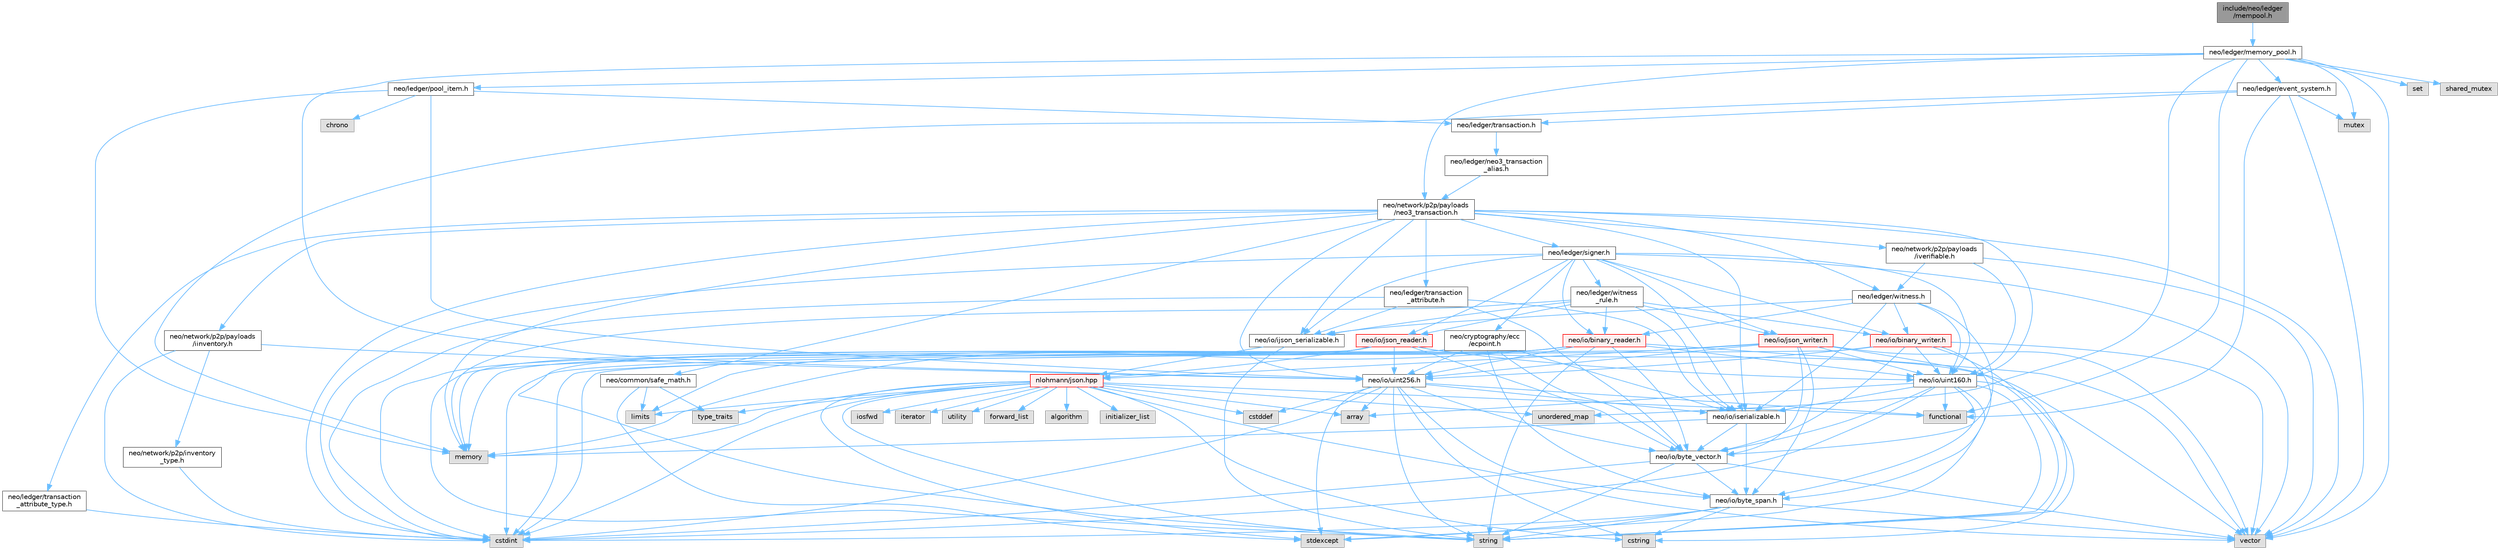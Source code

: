 digraph "include/neo/ledger/mempool.h"
{
 // LATEX_PDF_SIZE
  bgcolor="transparent";
  edge [fontname=Helvetica,fontsize=10,labelfontname=Helvetica,labelfontsize=10];
  node [fontname=Helvetica,fontsize=10,shape=box,height=0.2,width=0.4];
  Node1 [id="Node000001",label="include/neo/ledger\l/mempool.h",height=0.2,width=0.4,color="gray40", fillcolor="grey60", style="filled", fontcolor="black",tooltip=" "];
  Node1 -> Node2 [id="edge1_Node000001_Node000002",color="steelblue1",style="solid",tooltip=" "];
  Node2 [id="Node000002",label="neo/ledger/memory_pool.h",height=0.2,width=0.4,color="grey40", fillcolor="white", style="filled",URL="$ledger_2memory__pool_8h.html",tooltip=" "];
  Node2 -> Node3 [id="edge2_Node000002_Node000003",color="steelblue1",style="solid",tooltip=" "];
  Node3 [id="Node000003",label="neo/io/uint256.h",height=0.2,width=0.4,color="grey40", fillcolor="white", style="filled",URL="$uint256_8h.html",tooltip=" "];
  Node3 -> Node4 [id="edge3_Node000003_Node000004",color="steelblue1",style="solid",tooltip=" "];
  Node4 [id="Node000004",label="neo/io/byte_span.h",height=0.2,width=0.4,color="grey40", fillcolor="white", style="filled",URL="$io_2byte__span_8h.html",tooltip=" "];
  Node4 -> Node5 [id="edge4_Node000004_Node000005",color="steelblue1",style="solid",tooltip=" "];
  Node5 [id="Node000005",label="cstdint",height=0.2,width=0.4,color="grey60", fillcolor="#E0E0E0", style="filled",tooltip=" "];
  Node4 -> Node6 [id="edge5_Node000004_Node000006",color="steelblue1",style="solid",tooltip=" "];
  Node6 [id="Node000006",label="cstring",height=0.2,width=0.4,color="grey60", fillcolor="#E0E0E0", style="filled",tooltip=" "];
  Node4 -> Node7 [id="edge6_Node000004_Node000007",color="steelblue1",style="solid",tooltip=" "];
  Node7 [id="Node000007",label="stdexcept",height=0.2,width=0.4,color="grey60", fillcolor="#E0E0E0", style="filled",tooltip=" "];
  Node4 -> Node8 [id="edge7_Node000004_Node000008",color="steelblue1",style="solid",tooltip=" "];
  Node8 [id="Node000008",label="string",height=0.2,width=0.4,color="grey60", fillcolor="#E0E0E0", style="filled",tooltip=" "];
  Node4 -> Node9 [id="edge8_Node000004_Node000009",color="steelblue1",style="solid",tooltip=" "];
  Node9 [id="Node000009",label="vector",height=0.2,width=0.4,color="grey60", fillcolor="#E0E0E0", style="filled",tooltip=" "];
  Node3 -> Node10 [id="edge9_Node000003_Node000010",color="steelblue1",style="solid",tooltip=" "];
  Node10 [id="Node000010",label="neo/io/byte_vector.h",height=0.2,width=0.4,color="grey40", fillcolor="white", style="filled",URL="$io_2byte__vector_8h.html",tooltip=" "];
  Node10 -> Node4 [id="edge10_Node000010_Node000004",color="steelblue1",style="solid",tooltip=" "];
  Node10 -> Node5 [id="edge11_Node000010_Node000005",color="steelblue1",style="solid",tooltip=" "];
  Node10 -> Node8 [id="edge12_Node000010_Node000008",color="steelblue1",style="solid",tooltip=" "];
  Node10 -> Node9 [id="edge13_Node000010_Node000009",color="steelblue1",style="solid",tooltip=" "];
  Node3 -> Node11 [id="edge14_Node000003_Node000011",color="steelblue1",style="solid",tooltip=" "];
  Node11 [id="Node000011",label="neo/io/iserializable.h",height=0.2,width=0.4,color="grey40", fillcolor="white", style="filled",URL="$iserializable_8h.html",tooltip=" "];
  Node11 -> Node4 [id="edge15_Node000011_Node000004",color="steelblue1",style="solid",tooltip=" "];
  Node11 -> Node10 [id="edge16_Node000011_Node000010",color="steelblue1",style="solid",tooltip=" "];
  Node11 -> Node12 [id="edge17_Node000011_Node000012",color="steelblue1",style="solid",tooltip=" "];
  Node12 [id="Node000012",label="memory",height=0.2,width=0.4,color="grey60", fillcolor="#E0E0E0", style="filled",tooltip=" "];
  Node3 -> Node13 [id="edge18_Node000003_Node000013",color="steelblue1",style="solid",tooltip=" "];
  Node13 [id="Node000013",label="array",height=0.2,width=0.4,color="grey60", fillcolor="#E0E0E0", style="filled",tooltip=" "];
  Node3 -> Node14 [id="edge19_Node000003_Node000014",color="steelblue1",style="solid",tooltip=" "];
  Node14 [id="Node000014",label="cstddef",height=0.2,width=0.4,color="grey60", fillcolor="#E0E0E0", style="filled",tooltip=" "];
  Node3 -> Node5 [id="edge20_Node000003_Node000005",color="steelblue1",style="solid",tooltip=" "];
  Node3 -> Node6 [id="edge21_Node000003_Node000006",color="steelblue1",style="solid",tooltip=" "];
  Node3 -> Node15 [id="edge22_Node000003_Node000015",color="steelblue1",style="solid",tooltip=" "];
  Node15 [id="Node000015",label="functional",height=0.2,width=0.4,color="grey60", fillcolor="#E0E0E0", style="filled",tooltip=" "];
  Node3 -> Node7 [id="edge23_Node000003_Node000007",color="steelblue1",style="solid",tooltip=" "];
  Node3 -> Node8 [id="edge24_Node000003_Node000008",color="steelblue1",style="solid",tooltip=" "];
  Node2 -> Node16 [id="edge25_Node000002_Node000016",color="steelblue1",style="solid",tooltip=" "];
  Node16 [id="Node000016",label="neo/ledger/event_system.h",height=0.2,width=0.4,color="grey40", fillcolor="white", style="filled",URL="$event__system_8h.html",tooltip=" "];
  Node16 -> Node15 [id="edge26_Node000016_Node000015",color="steelblue1",style="solid",tooltip=" "];
  Node16 -> Node12 [id="edge27_Node000016_Node000012",color="steelblue1",style="solid",tooltip=" "];
  Node16 -> Node17 [id="edge28_Node000016_Node000017",color="steelblue1",style="solid",tooltip=" "];
  Node17 [id="Node000017",label="mutex",height=0.2,width=0.4,color="grey60", fillcolor="#E0E0E0", style="filled",tooltip=" "];
  Node16 -> Node9 [id="edge29_Node000016_Node000009",color="steelblue1",style="solid",tooltip=" "];
  Node16 -> Node18 [id="edge30_Node000016_Node000018",color="steelblue1",style="solid",tooltip=" "];
  Node18 [id="Node000018",label="neo/ledger/transaction.h",height=0.2,width=0.4,color="grey40", fillcolor="white", style="filled",URL="$ledger_2transaction_8h.html",tooltip=" "];
  Node18 -> Node19 [id="edge31_Node000018_Node000019",color="steelblue1",style="solid",tooltip=" "];
  Node19 [id="Node000019",label="neo/ledger/neo3_transaction\l_alias.h",height=0.2,width=0.4,color="grey40", fillcolor="white", style="filled",URL="$neo3__transaction__alias_8h.html",tooltip=" "];
  Node19 -> Node20 [id="edge32_Node000019_Node000020",color="steelblue1",style="solid",tooltip=" "];
  Node20 [id="Node000020",label="neo/network/p2p/payloads\l/neo3_transaction.h",height=0.2,width=0.4,color="grey40", fillcolor="white", style="filled",URL="$neo3__transaction_8h.html",tooltip=" "];
  Node20 -> Node21 [id="edge33_Node000020_Node000021",color="steelblue1",style="solid",tooltip=" "];
  Node21 [id="Node000021",label="neo/common/safe_math.h",height=0.2,width=0.4,color="grey40", fillcolor="white", style="filled",URL="$safe__math_8h.html",tooltip=" "];
  Node21 -> Node22 [id="edge34_Node000021_Node000022",color="steelblue1",style="solid",tooltip=" "];
  Node22 [id="Node000022",label="limits",height=0.2,width=0.4,color="grey60", fillcolor="#E0E0E0", style="filled",tooltip=" "];
  Node21 -> Node7 [id="edge35_Node000021_Node000007",color="steelblue1",style="solid",tooltip=" "];
  Node21 -> Node23 [id="edge36_Node000021_Node000023",color="steelblue1",style="solid",tooltip=" "];
  Node23 [id="Node000023",label="type_traits",height=0.2,width=0.4,color="grey60", fillcolor="#E0E0E0", style="filled",tooltip=" "];
  Node20 -> Node24 [id="edge37_Node000020_Node000024",color="steelblue1",style="solid",tooltip=" "];
  Node24 [id="Node000024",label="neo/io/ijson_serializable.h",height=0.2,width=0.4,color="grey40", fillcolor="white", style="filled",URL="$ijson__serializable_8h.html",tooltip=" "];
  Node24 -> Node25 [id="edge38_Node000024_Node000025",color="steelblue1",style="solid",tooltip=" "];
  Node25 [id="Node000025",label="nlohmann/json.hpp",height=0.2,width=0.4,color="red", fillcolor="#FFF0F0", style="filled",URL="$json_8hpp.html",tooltip=" "];
  Node25 -> Node26 [id="edge39_Node000025_Node000026",color="steelblue1",style="solid",tooltip=" "];
  Node26 [id="Node000026",label="algorithm",height=0.2,width=0.4,color="grey60", fillcolor="#E0E0E0", style="filled",tooltip=" "];
  Node25 -> Node14 [id="edge40_Node000025_Node000014",color="steelblue1",style="solid",tooltip=" "];
  Node25 -> Node15 [id="edge41_Node000025_Node000015",color="steelblue1",style="solid",tooltip=" "];
  Node25 -> Node27 [id="edge42_Node000025_Node000027",color="steelblue1",style="solid",tooltip=" "];
  Node27 [id="Node000027",label="initializer_list",height=0.2,width=0.4,color="grey60", fillcolor="#E0E0E0", style="filled",tooltip=" "];
  Node25 -> Node28 [id="edge43_Node000025_Node000028",color="steelblue1",style="solid",tooltip=" "];
  Node28 [id="Node000028",label="iosfwd",height=0.2,width=0.4,color="grey60", fillcolor="#E0E0E0", style="filled",tooltip=" "];
  Node25 -> Node29 [id="edge44_Node000025_Node000029",color="steelblue1",style="solid",tooltip=" "];
  Node29 [id="Node000029",label="iterator",height=0.2,width=0.4,color="grey60", fillcolor="#E0E0E0", style="filled",tooltip=" "];
  Node25 -> Node12 [id="edge45_Node000025_Node000012",color="steelblue1",style="solid",tooltip=" "];
  Node25 -> Node8 [id="edge46_Node000025_Node000008",color="steelblue1",style="solid",tooltip=" "];
  Node25 -> Node30 [id="edge47_Node000025_Node000030",color="steelblue1",style="solid",tooltip=" "];
  Node30 [id="Node000030",label="utility",height=0.2,width=0.4,color="grey60", fillcolor="#E0E0E0", style="filled",tooltip=" "];
  Node25 -> Node9 [id="edge48_Node000025_Node000009",color="steelblue1",style="solid",tooltip=" "];
  Node25 -> Node13 [id="edge49_Node000025_Node000013",color="steelblue1",style="solid",tooltip=" "];
  Node25 -> Node31 [id="edge50_Node000025_Node000031",color="steelblue1",style="solid",tooltip=" "];
  Node31 [id="Node000031",label="forward_list",height=0.2,width=0.4,color="grey60", fillcolor="#E0E0E0", style="filled",tooltip=" "];
  Node25 -> Node23 [id="edge51_Node000025_Node000023",color="steelblue1",style="solid",tooltip=" "];
  Node25 -> Node34 [id="edge52_Node000025_Node000034",color="steelblue1",style="solid",tooltip=" "];
  Node34 [id="Node000034",label="unordered_map",height=0.2,width=0.4,color="grey60", fillcolor="#E0E0E0", style="filled",tooltip=" "];
  Node25 -> Node7 [id="edge53_Node000025_Node000007",color="steelblue1",style="solid",tooltip=" "];
  Node25 -> Node5 [id="edge54_Node000025_Node000005",color="steelblue1",style="solid",tooltip=" "];
  Node25 -> Node22 [id="edge55_Node000025_Node000022",color="steelblue1",style="solid",tooltip=" "];
  Node25 -> Node6 [id="edge56_Node000025_Node000006",color="steelblue1",style="solid",tooltip=" "];
  Node24 -> Node8 [id="edge57_Node000024_Node000008",color="steelblue1",style="solid",tooltip=" "];
  Node20 -> Node11 [id="edge58_Node000020_Node000011",color="steelblue1",style="solid",tooltip=" "];
  Node20 -> Node49 [id="edge59_Node000020_Node000049",color="steelblue1",style="solid",tooltip=" "];
  Node49 [id="Node000049",label="neo/io/uint160.h",height=0.2,width=0.4,color="grey40", fillcolor="white", style="filled",URL="$uint160_8h.html",tooltip=" "];
  Node49 -> Node4 [id="edge60_Node000049_Node000004",color="steelblue1",style="solid",tooltip=" "];
  Node49 -> Node10 [id="edge61_Node000049_Node000010",color="steelblue1",style="solid",tooltip=" "];
  Node49 -> Node11 [id="edge62_Node000049_Node000011",color="steelblue1",style="solid",tooltip=" "];
  Node49 -> Node13 [id="edge63_Node000049_Node000013",color="steelblue1",style="solid",tooltip=" "];
  Node49 -> Node5 [id="edge64_Node000049_Node000005",color="steelblue1",style="solid",tooltip=" "];
  Node49 -> Node6 [id="edge65_Node000049_Node000006",color="steelblue1",style="solid",tooltip=" "];
  Node49 -> Node15 [id="edge66_Node000049_Node000015",color="steelblue1",style="solid",tooltip=" "];
  Node49 -> Node7 [id="edge67_Node000049_Node000007",color="steelblue1",style="solid",tooltip=" "];
  Node49 -> Node8 [id="edge68_Node000049_Node000008",color="steelblue1",style="solid",tooltip=" "];
  Node20 -> Node3 [id="edge69_Node000020_Node000003",color="steelblue1",style="solid",tooltip=" "];
  Node20 -> Node50 [id="edge70_Node000020_Node000050",color="steelblue1",style="solid",tooltip=" "];
  Node50 [id="Node000050",label="neo/ledger/signer.h",height=0.2,width=0.4,color="grey40", fillcolor="white", style="filled",URL="$signer_8h.html",tooltip=" "];
  Node50 -> Node51 [id="edge71_Node000050_Node000051",color="steelblue1",style="solid",tooltip=" "];
  Node51 [id="Node000051",label="neo/cryptography/ecc\l/ecpoint.h",height=0.2,width=0.4,color="grey40", fillcolor="white", style="filled",URL="$ecpoint_8h.html",tooltip=" "];
  Node51 -> Node4 [id="edge72_Node000051_Node000004",color="steelblue1",style="solid",tooltip=" "];
  Node51 -> Node10 [id="edge73_Node000051_Node000010",color="steelblue1",style="solid",tooltip=" "];
  Node51 -> Node11 [id="edge74_Node000051_Node000011",color="steelblue1",style="solid",tooltip=" "];
  Node51 -> Node3 [id="edge75_Node000051_Node000003",color="steelblue1",style="solid",tooltip=" "];
  Node51 -> Node12 [id="edge76_Node000051_Node000012",color="steelblue1",style="solid",tooltip=" "];
  Node51 -> Node8 [id="edge77_Node000051_Node000008",color="steelblue1",style="solid",tooltip=" "];
  Node50 -> Node52 [id="edge78_Node000050_Node000052",color="steelblue1",style="solid",tooltip=" "];
  Node52 [id="Node000052",label="neo/io/binary_reader.h",height=0.2,width=0.4,color="red", fillcolor="#FFF0F0", style="filled",URL="$binary__reader_8h.html",tooltip=" "];
  Node52 -> Node10 [id="edge79_Node000052_Node000010",color="steelblue1",style="solid",tooltip=" "];
  Node52 -> Node49 [id="edge80_Node000052_Node000049",color="steelblue1",style="solid",tooltip=" "];
  Node52 -> Node3 [id="edge81_Node000052_Node000003",color="steelblue1",style="solid",tooltip=" "];
  Node52 -> Node5 [id="edge82_Node000052_Node000005",color="steelblue1",style="solid",tooltip=" "];
  Node52 -> Node22 [id="edge83_Node000052_Node000022",color="steelblue1",style="solid",tooltip=" "];
  Node52 -> Node12 [id="edge84_Node000052_Node000012",color="steelblue1",style="solid",tooltip=" "];
  Node52 -> Node8 [id="edge85_Node000052_Node000008",color="steelblue1",style="solid",tooltip=" "];
  Node52 -> Node9 [id="edge86_Node000052_Node000009",color="steelblue1",style="solid",tooltip=" "];
  Node50 -> Node55 [id="edge87_Node000050_Node000055",color="steelblue1",style="solid",tooltip=" "];
  Node55 [id="Node000055",label="neo/io/binary_writer.h",height=0.2,width=0.4,color="red", fillcolor="#FFF0F0", style="filled",URL="$binary__writer_8h.html",tooltip=" "];
  Node55 -> Node4 [id="edge88_Node000055_Node000004",color="steelblue1",style="solid",tooltip=" "];
  Node55 -> Node10 [id="edge89_Node000055_Node000010",color="steelblue1",style="solid",tooltip=" "];
  Node55 -> Node49 [id="edge90_Node000055_Node000049",color="steelblue1",style="solid",tooltip=" "];
  Node55 -> Node3 [id="edge91_Node000055_Node000003",color="steelblue1",style="solid",tooltip=" "];
  Node55 -> Node5 [id="edge92_Node000055_Node000005",color="steelblue1",style="solid",tooltip=" "];
  Node55 -> Node8 [id="edge93_Node000055_Node000008",color="steelblue1",style="solid",tooltip=" "];
  Node55 -> Node9 [id="edge94_Node000055_Node000009",color="steelblue1",style="solid",tooltip=" "];
  Node50 -> Node24 [id="edge95_Node000050_Node000024",color="steelblue1",style="solid",tooltip=" "];
  Node50 -> Node11 [id="edge96_Node000050_Node000011",color="steelblue1",style="solid",tooltip=" "];
  Node50 -> Node56 [id="edge97_Node000050_Node000056",color="steelblue1",style="solid",tooltip=" "];
  Node56 [id="Node000056",label="neo/io/json_reader.h",height=0.2,width=0.4,color="red", fillcolor="#FFF0F0", style="filled",URL="$json__reader_8h.html",tooltip=" "];
  Node56 -> Node10 [id="edge98_Node000056_Node000010",color="steelblue1",style="solid",tooltip=" "];
  Node56 -> Node49 [id="edge99_Node000056_Node000049",color="steelblue1",style="solid",tooltip=" "];
  Node56 -> Node3 [id="edge100_Node000056_Node000003",color="steelblue1",style="solid",tooltip=" "];
  Node56 -> Node5 [id="edge101_Node000056_Node000005",color="steelblue1",style="solid",tooltip=" "];
  Node56 -> Node12 [id="edge102_Node000056_Node000012",color="steelblue1",style="solid",tooltip=" "];
  Node56 -> Node25 [id="edge103_Node000056_Node000025",color="steelblue1",style="solid",tooltip=" "];
  Node56 -> Node8 [id="edge104_Node000056_Node000008",color="steelblue1",style="solid",tooltip=" "];
  Node56 -> Node9 [id="edge105_Node000056_Node000009",color="steelblue1",style="solid",tooltip=" "];
  Node50 -> Node58 [id="edge106_Node000050_Node000058",color="steelblue1",style="solid",tooltip=" "];
  Node58 [id="Node000058",label="neo/io/json_writer.h",height=0.2,width=0.4,color="red", fillcolor="#FFF0F0", style="filled",URL="$json__writer_8h.html",tooltip=" "];
  Node58 -> Node4 [id="edge107_Node000058_Node000004",color="steelblue1",style="solid",tooltip=" "];
  Node58 -> Node10 [id="edge108_Node000058_Node000010",color="steelblue1",style="solid",tooltip=" "];
  Node58 -> Node49 [id="edge109_Node000058_Node000049",color="steelblue1",style="solid",tooltip=" "];
  Node58 -> Node3 [id="edge110_Node000058_Node000003",color="steelblue1",style="solid",tooltip=" "];
  Node58 -> Node5 [id="edge111_Node000058_Node000005",color="steelblue1",style="solid",tooltip=" "];
  Node58 -> Node25 [id="edge112_Node000058_Node000025",color="steelblue1",style="solid",tooltip=" "];
  Node58 -> Node8 [id="edge113_Node000058_Node000008",color="steelblue1",style="solid",tooltip=" "];
  Node58 -> Node9 [id="edge114_Node000058_Node000009",color="steelblue1",style="solid",tooltip=" "];
  Node50 -> Node49 [id="edge115_Node000050_Node000049",color="steelblue1",style="solid",tooltip=" "];
  Node50 -> Node59 [id="edge116_Node000050_Node000059",color="steelblue1",style="solid",tooltip=" "];
  Node59 [id="Node000059",label="neo/ledger/witness\l_rule.h",height=0.2,width=0.4,color="grey40", fillcolor="white", style="filled",URL="$witness__rule_8h.html",tooltip=" "];
  Node59 -> Node52 [id="edge117_Node000059_Node000052",color="steelblue1",style="solid",tooltip=" "];
  Node59 -> Node55 [id="edge118_Node000059_Node000055",color="steelblue1",style="solid",tooltip=" "];
  Node59 -> Node24 [id="edge119_Node000059_Node000024",color="steelblue1",style="solid",tooltip=" "];
  Node59 -> Node11 [id="edge120_Node000059_Node000011",color="steelblue1",style="solid",tooltip=" "];
  Node59 -> Node56 [id="edge121_Node000059_Node000056",color="steelblue1",style="solid",tooltip=" "];
  Node59 -> Node58 [id="edge122_Node000059_Node000058",color="steelblue1",style="solid",tooltip=" "];
  Node59 -> Node12 [id="edge123_Node000059_Node000012",color="steelblue1",style="solid",tooltip=" "];
  Node50 -> Node5 [id="edge124_Node000050_Node000005",color="steelblue1",style="solid",tooltip=" "];
  Node50 -> Node9 [id="edge125_Node000050_Node000009",color="steelblue1",style="solid",tooltip=" "];
  Node20 -> Node60 [id="edge126_Node000020_Node000060",color="steelblue1",style="solid",tooltip=" "];
  Node60 [id="Node000060",label="neo/ledger/transaction\l_attribute.h",height=0.2,width=0.4,color="grey40", fillcolor="white", style="filled",URL="$transaction__attribute_8h.html",tooltip=" "];
  Node60 -> Node10 [id="edge127_Node000060_Node000010",color="steelblue1",style="solid",tooltip=" "];
  Node60 -> Node24 [id="edge128_Node000060_Node000024",color="steelblue1",style="solid",tooltip=" "];
  Node60 -> Node11 [id="edge129_Node000060_Node000011",color="steelblue1",style="solid",tooltip=" "];
  Node60 -> Node5 [id="edge130_Node000060_Node000005",color="steelblue1",style="solid",tooltip=" "];
  Node20 -> Node61 [id="edge131_Node000020_Node000061",color="steelblue1",style="solid",tooltip=" "];
  Node61 [id="Node000061",label="neo/ledger/transaction\l_attribute_type.h",height=0.2,width=0.4,color="grey40", fillcolor="white", style="filled",URL="$transaction__attribute__type_8h.html",tooltip=" "];
  Node61 -> Node5 [id="edge132_Node000061_Node000005",color="steelblue1",style="solid",tooltip=" "];
  Node20 -> Node62 [id="edge133_Node000020_Node000062",color="steelblue1",style="solid",tooltip=" "];
  Node62 [id="Node000062",label="neo/ledger/witness.h",height=0.2,width=0.4,color="grey40", fillcolor="white", style="filled",URL="$ledger_2witness_8h.html",tooltip=" "];
  Node62 -> Node52 [id="edge134_Node000062_Node000052",color="steelblue1",style="solid",tooltip=" "];
  Node62 -> Node55 [id="edge135_Node000062_Node000055",color="steelblue1",style="solid",tooltip=" "];
  Node62 -> Node10 [id="edge136_Node000062_Node000010",color="steelblue1",style="solid",tooltip=" "];
  Node62 -> Node24 [id="edge137_Node000062_Node000024",color="steelblue1",style="solid",tooltip=" "];
  Node62 -> Node11 [id="edge138_Node000062_Node000011",color="steelblue1",style="solid",tooltip=" "];
  Node62 -> Node49 [id="edge139_Node000062_Node000049",color="steelblue1",style="solid",tooltip=" "];
  Node20 -> Node63 [id="edge140_Node000020_Node000063",color="steelblue1",style="solid",tooltip=" "];
  Node63 [id="Node000063",label="neo/network/p2p/payloads\l/iinventory.h",height=0.2,width=0.4,color="grey40", fillcolor="white", style="filled",URL="$payloads_2iinventory_8h.html",tooltip=" "];
  Node63 -> Node3 [id="edge141_Node000063_Node000003",color="steelblue1",style="solid",tooltip=" "];
  Node63 -> Node64 [id="edge142_Node000063_Node000064",color="steelblue1",style="solid",tooltip=" "];
  Node64 [id="Node000064",label="neo/network/p2p/inventory\l_type.h",height=0.2,width=0.4,color="grey40", fillcolor="white", style="filled",URL="$p2p_2inventory__type_8h.html",tooltip=" "];
  Node64 -> Node5 [id="edge143_Node000064_Node000005",color="steelblue1",style="solid",tooltip=" "];
  Node63 -> Node5 [id="edge144_Node000063_Node000005",color="steelblue1",style="solid",tooltip=" "];
  Node20 -> Node65 [id="edge145_Node000020_Node000065",color="steelblue1",style="solid",tooltip=" "];
  Node65 [id="Node000065",label="neo/network/p2p/payloads\l/iverifiable.h",height=0.2,width=0.4,color="grey40", fillcolor="white", style="filled",URL="$iverifiable_8h.html",tooltip=" "];
  Node65 -> Node49 [id="edge146_Node000065_Node000049",color="steelblue1",style="solid",tooltip=" "];
  Node65 -> Node62 [id="edge147_Node000065_Node000062",color="steelblue1",style="solid",tooltip=" "];
  Node65 -> Node9 [id="edge148_Node000065_Node000009",color="steelblue1",style="solid",tooltip=" "];
  Node20 -> Node5 [id="edge149_Node000020_Node000005",color="steelblue1",style="solid",tooltip=" "];
  Node20 -> Node12 [id="edge150_Node000020_Node000012",color="steelblue1",style="solid",tooltip=" "];
  Node20 -> Node9 [id="edge151_Node000020_Node000009",color="steelblue1",style="solid",tooltip=" "];
  Node2 -> Node66 [id="edge152_Node000002_Node000066",color="steelblue1",style="solid",tooltip=" "];
  Node66 [id="Node000066",label="neo/ledger/pool_item.h",height=0.2,width=0.4,color="grey40", fillcolor="white", style="filled",URL="$pool__item_8h.html",tooltip=" "];
  Node66 -> Node3 [id="edge153_Node000066_Node000003",color="steelblue1",style="solid",tooltip=" "];
  Node66 -> Node18 [id="edge154_Node000066_Node000018",color="steelblue1",style="solid",tooltip=" "];
  Node66 -> Node67 [id="edge155_Node000066_Node000067",color="steelblue1",style="solid",tooltip=" "];
  Node67 [id="Node000067",label="chrono",height=0.2,width=0.4,color="grey60", fillcolor="#E0E0E0", style="filled",tooltip=" "];
  Node66 -> Node12 [id="edge156_Node000066_Node000012",color="steelblue1",style="solid",tooltip=" "];
  Node2 -> Node20 [id="edge157_Node000002_Node000020",color="steelblue1",style="solid",tooltip=" "];
  Node2 -> Node15 [id="edge158_Node000002_Node000015",color="steelblue1",style="solid",tooltip=" "];
  Node2 -> Node17 [id="edge159_Node000002_Node000017",color="steelblue1",style="solid",tooltip=" "];
  Node2 -> Node68 [id="edge160_Node000002_Node000068",color="steelblue1",style="solid",tooltip=" "];
  Node68 [id="Node000068",label="set",height=0.2,width=0.4,color="grey60", fillcolor="#E0E0E0", style="filled",tooltip=" "];
  Node2 -> Node69 [id="edge161_Node000002_Node000069",color="steelblue1",style="solid",tooltip=" "];
  Node69 [id="Node000069",label="shared_mutex",height=0.2,width=0.4,color="grey60", fillcolor="#E0E0E0", style="filled",tooltip=" "];
  Node2 -> Node34 [id="edge162_Node000002_Node000034",color="steelblue1",style="solid",tooltip=" "];
  Node2 -> Node9 [id="edge163_Node000002_Node000009",color="steelblue1",style="solid",tooltip=" "];
}

